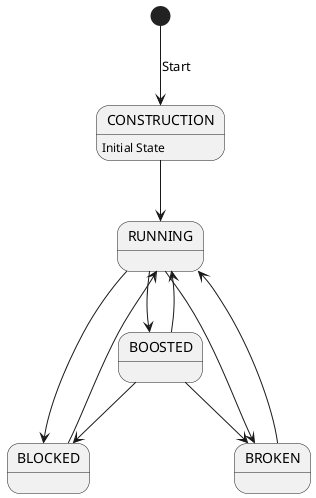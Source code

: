 @startuml

[*] --> CONSTRUCTION : Start
CONSTRUCTION : Initial State

CONSTRUCTION --> RUNNING
RUNNING --> BOOSTED
RUNNING --> BLOCKED
RUNNING --> BROKEN
BOOSTED --> BROKEN
BOOSTED --> RUNNING
BOOSTED --> BLOCKED
BLOCKED --> RUNNING
BROKEN --> RUNNING

@enduml
